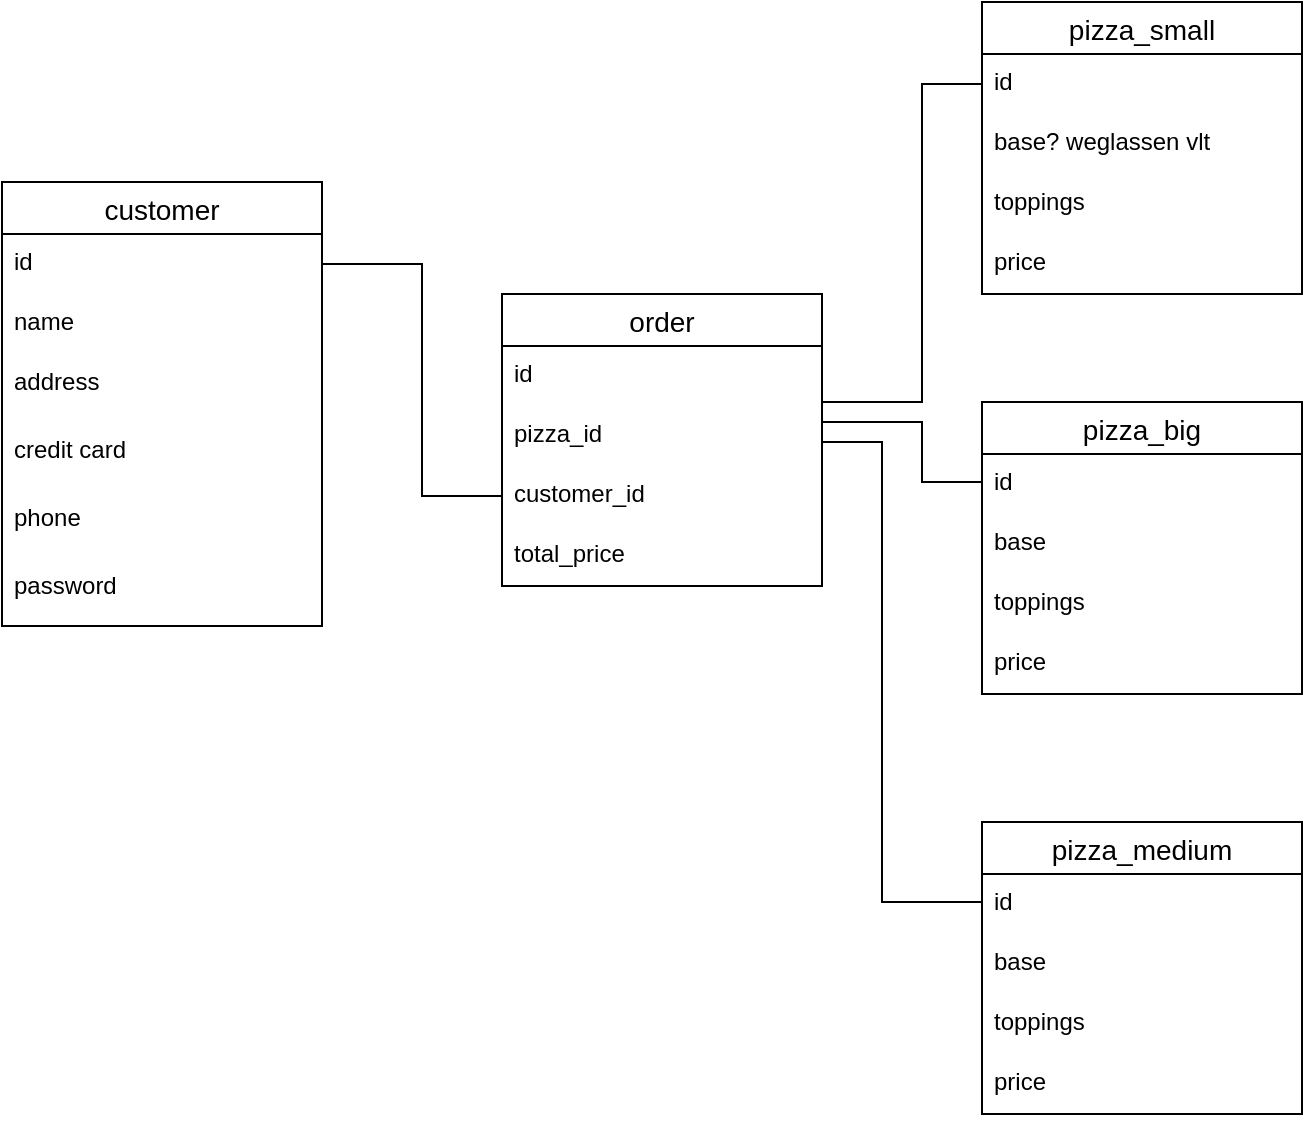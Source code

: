 <mxfile version="14.1.7" type="github">
  <diagram id="QNlZFRfOWiK5gq2nzDMO" name="Page-1">
    <mxGraphModel dx="1186" dy="646" grid="1" gridSize="10" guides="1" tooltips="1" connect="1" arrows="1" fold="1" page="1" pageScale="1" pageWidth="827" pageHeight="1169" math="0" shadow="0">
      <root>
        <mxCell id="0" />
        <mxCell id="1" parent="0" />
        <mxCell id="gvOWE-iNk2zMa072j8G4-14" value="pizza_medium" style="swimlane;fontStyle=0;childLayout=stackLayout;horizontal=1;startSize=26;horizontalStack=0;resizeParent=1;resizeParentMax=0;resizeLast=0;collapsible=1;marginBottom=0;align=center;fontSize=14;" vertex="1" parent="1">
          <mxGeometry x="550" y="580" width="160" height="146" as="geometry" />
        </mxCell>
        <mxCell id="gvOWE-iNk2zMa072j8G4-36" value="id" style="text;strokeColor=none;fillColor=none;spacingLeft=4;spacingRight=4;overflow=hidden;rotatable=0;points=[[0,0.5],[1,0.5]];portConstraint=eastwest;fontSize=12;" vertex="1" parent="gvOWE-iNk2zMa072j8G4-14">
          <mxGeometry y="26" width="160" height="30" as="geometry" />
        </mxCell>
        <mxCell id="gvOWE-iNk2zMa072j8G4-15" value="base" style="text;strokeColor=none;fillColor=none;spacingLeft=4;spacingRight=4;overflow=hidden;rotatable=0;points=[[0,0.5],[1,0.5]];portConstraint=eastwest;fontSize=12;" vertex="1" parent="gvOWE-iNk2zMa072j8G4-14">
          <mxGeometry y="56" width="160" height="30" as="geometry" />
        </mxCell>
        <mxCell id="gvOWE-iNk2zMa072j8G4-16" value="toppings" style="text;strokeColor=none;fillColor=none;spacingLeft=4;spacingRight=4;overflow=hidden;rotatable=0;points=[[0,0.5],[1,0.5]];portConstraint=eastwest;fontSize=12;" vertex="1" parent="gvOWE-iNk2zMa072j8G4-14">
          <mxGeometry y="86" width="160" height="30" as="geometry" />
        </mxCell>
        <mxCell id="gvOWE-iNk2zMa072j8G4-37" value="price" style="text;strokeColor=none;fillColor=none;spacingLeft=4;spacingRight=4;overflow=hidden;rotatable=0;points=[[0,0.5],[1,0.5]];portConstraint=eastwest;fontSize=12;" vertex="1" parent="gvOWE-iNk2zMa072j8G4-14">
          <mxGeometry y="116" width="160" height="30" as="geometry" />
        </mxCell>
        <mxCell id="gvOWE-iNk2zMa072j8G4-22" value="customer" style="swimlane;fontStyle=0;childLayout=stackLayout;horizontal=1;startSize=26;horizontalStack=0;resizeParent=1;resizeParentMax=0;resizeLast=0;collapsible=1;marginBottom=0;align=center;fontSize=14;" vertex="1" parent="1">
          <mxGeometry x="60" y="260" width="160" height="222" as="geometry" />
        </mxCell>
        <mxCell id="gvOWE-iNk2zMa072j8G4-23" value="id" style="text;strokeColor=none;fillColor=none;spacingLeft=4;spacingRight=4;overflow=hidden;rotatable=0;points=[[0,0.5],[1,0.5]];portConstraint=eastwest;fontSize=12;" vertex="1" parent="gvOWE-iNk2zMa072j8G4-22">
          <mxGeometry y="26" width="160" height="30" as="geometry" />
        </mxCell>
        <mxCell id="gvOWE-iNk2zMa072j8G4-24" value="name" style="text;strokeColor=none;fillColor=none;spacingLeft=4;spacingRight=4;overflow=hidden;rotatable=0;points=[[0,0.5],[1,0.5]];portConstraint=eastwest;fontSize=12;" vertex="1" parent="gvOWE-iNk2zMa072j8G4-22">
          <mxGeometry y="56" width="160" height="30" as="geometry" />
        </mxCell>
        <mxCell id="gvOWE-iNk2zMa072j8G4-31" value="address" style="text;strokeColor=none;fillColor=none;spacingLeft=4;spacingRight=4;overflow=hidden;rotatable=0;points=[[0,0.5],[1,0.5]];portConstraint=eastwest;fontSize=12;" vertex="1" parent="gvOWE-iNk2zMa072j8G4-22">
          <mxGeometry y="86" width="160" height="34" as="geometry" />
        </mxCell>
        <mxCell id="gvOWE-iNk2zMa072j8G4-30" value="credit card" style="text;strokeColor=none;fillColor=none;spacingLeft=4;spacingRight=4;overflow=hidden;rotatable=0;points=[[0,0.5],[1,0.5]];portConstraint=eastwest;fontSize=12;" vertex="1" parent="gvOWE-iNk2zMa072j8G4-22">
          <mxGeometry y="120" width="160" height="34" as="geometry" />
        </mxCell>
        <mxCell id="gvOWE-iNk2zMa072j8G4-29" value="phone" style="text;strokeColor=none;fillColor=none;spacingLeft=4;spacingRight=4;overflow=hidden;rotatable=0;points=[[0,0.5],[1,0.5]];portConstraint=eastwest;fontSize=12;" vertex="1" parent="gvOWE-iNk2zMa072j8G4-22">
          <mxGeometry y="154" width="160" height="34" as="geometry" />
        </mxCell>
        <mxCell id="gvOWE-iNk2zMa072j8G4-25" value="password" style="text;strokeColor=none;fillColor=none;spacingLeft=4;spacingRight=4;overflow=hidden;rotatable=0;points=[[0,0.5],[1,0.5]];portConstraint=eastwest;fontSize=12;" vertex="1" parent="gvOWE-iNk2zMa072j8G4-22">
          <mxGeometry y="188" width="160" height="34" as="geometry" />
        </mxCell>
        <mxCell id="gvOWE-iNk2zMa072j8G4-43" value="pizza_big" style="swimlane;fontStyle=0;childLayout=stackLayout;horizontal=1;startSize=26;horizontalStack=0;resizeParent=1;resizeParentMax=0;resizeLast=0;collapsible=1;marginBottom=0;align=center;fontSize=14;" vertex="1" parent="1">
          <mxGeometry x="550" y="370" width="160" height="146" as="geometry" />
        </mxCell>
        <mxCell id="gvOWE-iNk2zMa072j8G4-44" value="id" style="text;strokeColor=none;fillColor=none;spacingLeft=4;spacingRight=4;overflow=hidden;rotatable=0;points=[[0,0.5],[1,0.5]];portConstraint=eastwest;fontSize=12;" vertex="1" parent="gvOWE-iNk2zMa072j8G4-43">
          <mxGeometry y="26" width="160" height="30" as="geometry" />
        </mxCell>
        <mxCell id="gvOWE-iNk2zMa072j8G4-45" value="base" style="text;strokeColor=none;fillColor=none;spacingLeft=4;spacingRight=4;overflow=hidden;rotatable=0;points=[[0,0.5],[1,0.5]];portConstraint=eastwest;fontSize=12;" vertex="1" parent="gvOWE-iNk2zMa072j8G4-43">
          <mxGeometry y="56" width="160" height="30" as="geometry" />
        </mxCell>
        <mxCell id="gvOWE-iNk2zMa072j8G4-46" value="toppings" style="text;strokeColor=none;fillColor=none;spacingLeft=4;spacingRight=4;overflow=hidden;rotatable=0;points=[[0,0.5],[1,0.5]];portConstraint=eastwest;fontSize=12;" vertex="1" parent="gvOWE-iNk2zMa072j8G4-43">
          <mxGeometry y="86" width="160" height="30" as="geometry" />
        </mxCell>
        <mxCell id="gvOWE-iNk2zMa072j8G4-47" value="price" style="text;strokeColor=none;fillColor=none;spacingLeft=4;spacingRight=4;overflow=hidden;rotatable=0;points=[[0,0.5],[1,0.5]];portConstraint=eastwest;fontSize=12;" vertex="1" parent="gvOWE-iNk2zMa072j8G4-43">
          <mxGeometry y="116" width="160" height="30" as="geometry" />
        </mxCell>
        <mxCell id="gvOWE-iNk2zMa072j8G4-48" value="pizza_small" style="swimlane;fontStyle=0;childLayout=stackLayout;horizontal=1;startSize=26;horizontalStack=0;resizeParent=1;resizeParentMax=0;resizeLast=0;collapsible=1;marginBottom=0;align=center;fontSize=14;" vertex="1" parent="1">
          <mxGeometry x="550" y="170" width="160" height="146" as="geometry" />
        </mxCell>
        <mxCell id="gvOWE-iNk2zMa072j8G4-49" value="id" style="text;strokeColor=none;fillColor=none;spacingLeft=4;spacingRight=4;overflow=hidden;rotatable=0;points=[[0,0.5],[1,0.5]];portConstraint=eastwest;fontSize=12;" vertex="1" parent="gvOWE-iNk2zMa072j8G4-48">
          <mxGeometry y="26" width="160" height="30" as="geometry" />
        </mxCell>
        <mxCell id="gvOWE-iNk2zMa072j8G4-50" value="base? weglassen vlt" style="text;strokeColor=none;fillColor=none;spacingLeft=4;spacingRight=4;overflow=hidden;rotatable=0;points=[[0,0.5],[1,0.5]];portConstraint=eastwest;fontSize=12;" vertex="1" parent="gvOWE-iNk2zMa072j8G4-48">
          <mxGeometry y="56" width="160" height="30" as="geometry" />
        </mxCell>
        <mxCell id="gvOWE-iNk2zMa072j8G4-51" value="toppings" style="text;strokeColor=none;fillColor=none;spacingLeft=4;spacingRight=4;overflow=hidden;rotatable=0;points=[[0,0.5],[1,0.5]];portConstraint=eastwest;fontSize=12;" vertex="1" parent="gvOWE-iNk2zMa072j8G4-48">
          <mxGeometry y="86" width="160" height="30" as="geometry" />
        </mxCell>
        <mxCell id="gvOWE-iNk2zMa072j8G4-52" value="price" style="text;strokeColor=none;fillColor=none;spacingLeft=4;spacingRight=4;overflow=hidden;rotatable=0;points=[[0,0.5],[1,0.5]];portConstraint=eastwest;fontSize=12;" vertex="1" parent="gvOWE-iNk2zMa072j8G4-48">
          <mxGeometry y="116" width="160" height="30" as="geometry" />
        </mxCell>
        <mxCell id="gvOWE-iNk2zMa072j8G4-53" value="order" style="swimlane;fontStyle=0;childLayout=stackLayout;horizontal=1;startSize=26;horizontalStack=0;resizeParent=1;resizeParentMax=0;resizeLast=0;collapsible=1;marginBottom=0;align=center;fontSize=14;" vertex="1" parent="1">
          <mxGeometry x="310" y="316" width="160" height="146" as="geometry" />
        </mxCell>
        <mxCell id="gvOWE-iNk2zMa072j8G4-54" value="id" style="text;strokeColor=none;fillColor=none;spacingLeft=4;spacingRight=4;overflow=hidden;rotatable=0;points=[[0,0.5],[1,0.5]];portConstraint=eastwest;fontSize=12;" vertex="1" parent="gvOWE-iNk2zMa072j8G4-53">
          <mxGeometry y="26" width="160" height="30" as="geometry" />
        </mxCell>
        <mxCell id="gvOWE-iNk2zMa072j8G4-63" value="pizza_id" style="text;strokeColor=none;fillColor=none;spacingLeft=4;spacingRight=4;overflow=hidden;rotatable=0;points=[[0,0.5],[1,0.5]];portConstraint=eastwest;fontSize=12;" vertex="1" parent="gvOWE-iNk2zMa072j8G4-53">
          <mxGeometry y="56" width="160" height="30" as="geometry" />
        </mxCell>
        <mxCell id="gvOWE-iNk2zMa072j8G4-55" value="customer_id" style="text;strokeColor=none;fillColor=none;spacingLeft=4;spacingRight=4;overflow=hidden;rotatable=0;points=[[0,0.5],[1,0.5]];portConstraint=eastwest;fontSize=12;" vertex="1" parent="gvOWE-iNk2zMa072j8G4-53">
          <mxGeometry y="86" width="160" height="30" as="geometry" />
        </mxCell>
        <mxCell id="gvOWE-iNk2zMa072j8G4-56" value="total_price" style="text;strokeColor=none;fillColor=none;spacingLeft=4;spacingRight=4;overflow=hidden;rotatable=0;points=[[0,0.5],[1,0.5]];portConstraint=eastwest;fontSize=12;" vertex="1" parent="gvOWE-iNk2zMa072j8G4-53">
          <mxGeometry y="116" width="160" height="30" as="geometry" />
        </mxCell>
        <mxCell id="gvOWE-iNk2zMa072j8G4-58" value="" style="endArrow=none;html=1;rounded=0;entryX=0;entryY=0.5;entryDx=0;entryDy=0;exitX=1;exitY=0.5;exitDx=0;exitDy=0;" edge="1" parent="1" source="gvOWE-iNk2zMa072j8G4-23" target="gvOWE-iNk2zMa072j8G4-55">
          <mxGeometry relative="1" as="geometry">
            <mxPoint x="220" y="340" as="sourcePoint" />
            <mxPoint x="380" y="340" as="targetPoint" />
            <Array as="points">
              <mxPoint x="270" y="301" />
              <mxPoint x="270" y="417" />
            </Array>
          </mxGeometry>
        </mxCell>
        <mxCell id="gvOWE-iNk2zMa072j8G4-59" value="" style="endArrow=none;html=1;rounded=0;entryX=0;entryY=0.5;entryDx=0;entryDy=0;exitX=1;exitY=0.933;exitDx=0;exitDy=0;exitPerimeter=0;" edge="1" parent="1" source="gvOWE-iNk2zMa072j8G4-54" target="gvOWE-iNk2zMa072j8G4-49">
          <mxGeometry relative="1" as="geometry">
            <mxPoint x="470" y="350" as="sourcePoint" />
            <mxPoint x="520" y="210" as="targetPoint" />
            <Array as="points">
              <mxPoint x="520" y="370" />
              <mxPoint x="520" y="211" />
            </Array>
          </mxGeometry>
        </mxCell>
        <mxCell id="gvOWE-iNk2zMa072j8G4-60" value="" style="endArrow=none;html=1;rounded=0;entryX=0;entryY=0.5;entryDx=0;entryDy=0;" edge="1" parent="1">
          <mxGeometry relative="1" as="geometry">
            <mxPoint x="470" y="380" as="sourcePoint" />
            <mxPoint x="550" y="410" as="targetPoint" />
            <Array as="points">
              <mxPoint x="520" y="380" />
              <mxPoint x="520" y="410" />
            </Array>
          </mxGeometry>
        </mxCell>
        <mxCell id="gvOWE-iNk2zMa072j8G4-61" value="" style="endArrow=none;html=1;rounded=0;entryX=0;entryY=0.5;entryDx=0;entryDy=0;" edge="1" parent="1">
          <mxGeometry relative="1" as="geometry">
            <mxPoint x="470" y="390" as="sourcePoint" />
            <mxPoint x="550" y="620" as="targetPoint" />
            <Array as="points">
              <mxPoint x="500" y="390" />
              <mxPoint x="500" y="520" />
              <mxPoint x="500" y="620" />
            </Array>
          </mxGeometry>
        </mxCell>
      </root>
    </mxGraphModel>
  </diagram>
</mxfile>
